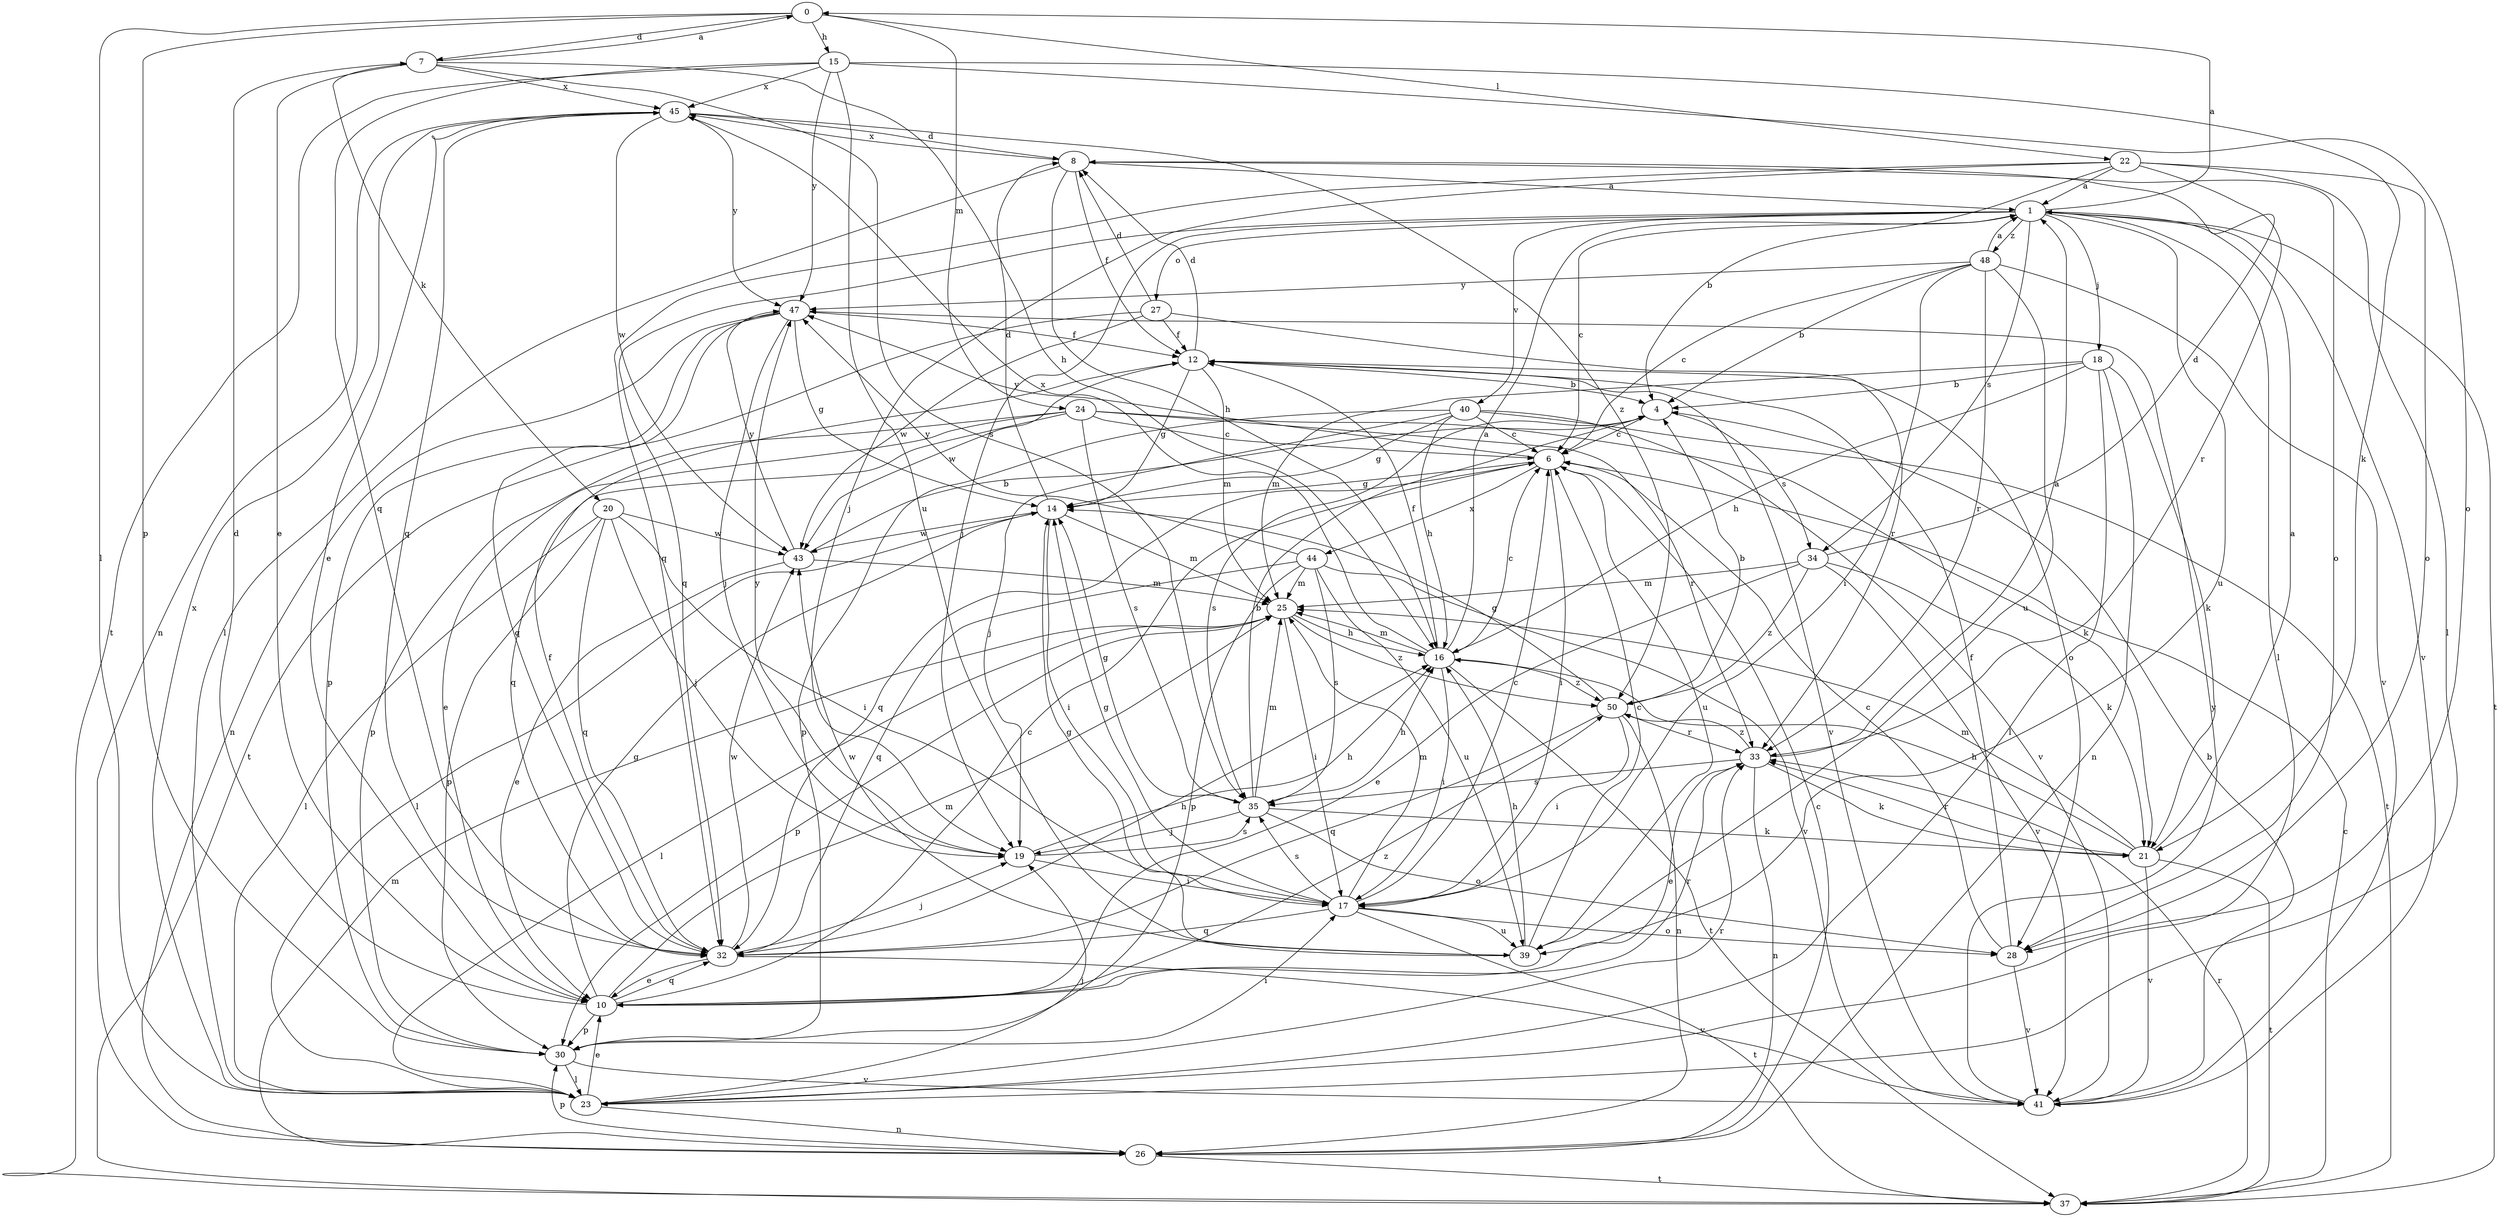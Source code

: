 strict digraph  {
0;
1;
4;
6;
7;
8;
10;
12;
14;
15;
16;
17;
18;
19;
20;
21;
22;
23;
24;
25;
26;
27;
28;
30;
32;
33;
34;
35;
37;
39;
40;
41;
43;
44;
45;
47;
48;
50;
0 -> 7  [label=d];
0 -> 15  [label=h];
0 -> 22  [label=l];
0 -> 23  [label=l];
0 -> 24  [label=m];
0 -> 30  [label=p];
1 -> 0  [label=a];
1 -> 6  [label=c];
1 -> 18  [label=j];
1 -> 19  [label=j];
1 -> 23  [label=l];
1 -> 27  [label=o];
1 -> 32  [label=q];
1 -> 34  [label=s];
1 -> 37  [label=t];
1 -> 39  [label=u];
1 -> 40  [label=v];
1 -> 41  [label=v];
1 -> 48  [label=z];
4 -> 6  [label=c];
4 -> 34  [label=s];
4 -> 35  [label=s];
6 -> 14  [label=g];
6 -> 17  [label=i];
6 -> 32  [label=q];
6 -> 39  [label=u];
6 -> 44  [label=x];
6 -> 47  [label=y];
7 -> 0  [label=a];
7 -> 10  [label=e];
7 -> 16  [label=h];
7 -> 20  [label=k];
7 -> 35  [label=s];
7 -> 45  [label=x];
8 -> 1  [label=a];
8 -> 12  [label=f];
8 -> 16  [label=h];
8 -> 23  [label=l];
8 -> 28  [label=o];
8 -> 45  [label=x];
10 -> 6  [label=c];
10 -> 7  [label=d];
10 -> 14  [label=g];
10 -> 25  [label=m];
10 -> 30  [label=p];
10 -> 32  [label=q];
10 -> 33  [label=r];
10 -> 50  [label=z];
12 -> 4  [label=b];
12 -> 8  [label=d];
12 -> 14  [label=g];
12 -> 25  [label=m];
12 -> 28  [label=o];
12 -> 41  [label=v];
12 -> 43  [label=w];
14 -> 8  [label=d];
14 -> 17  [label=i];
14 -> 23  [label=l];
14 -> 25  [label=m];
14 -> 43  [label=w];
15 -> 21  [label=k];
15 -> 28  [label=o];
15 -> 32  [label=q];
15 -> 37  [label=t];
15 -> 39  [label=u];
15 -> 45  [label=x];
15 -> 47  [label=y];
16 -> 1  [label=a];
16 -> 6  [label=c];
16 -> 12  [label=f];
16 -> 17  [label=i];
16 -> 25  [label=m];
16 -> 37  [label=t];
16 -> 45  [label=x];
16 -> 50  [label=z];
17 -> 6  [label=c];
17 -> 14  [label=g];
17 -> 25  [label=m];
17 -> 28  [label=o];
17 -> 32  [label=q];
17 -> 35  [label=s];
17 -> 37  [label=t];
17 -> 39  [label=u];
18 -> 4  [label=b];
18 -> 16  [label=h];
18 -> 21  [label=k];
18 -> 23  [label=l];
18 -> 25  [label=m];
18 -> 26  [label=n];
19 -> 16  [label=h];
19 -> 17  [label=i];
19 -> 35  [label=s];
19 -> 47  [label=y];
20 -> 17  [label=i];
20 -> 19  [label=j];
20 -> 23  [label=l];
20 -> 30  [label=p];
20 -> 32  [label=q];
20 -> 43  [label=w];
21 -> 1  [label=a];
21 -> 16  [label=h];
21 -> 25  [label=m];
21 -> 33  [label=r];
21 -> 37  [label=t];
21 -> 41  [label=v];
22 -> 1  [label=a];
22 -> 4  [label=b];
22 -> 19  [label=j];
22 -> 23  [label=l];
22 -> 28  [label=o];
22 -> 32  [label=q];
22 -> 33  [label=r];
23 -> 10  [label=e];
23 -> 19  [label=j];
23 -> 26  [label=n];
23 -> 33  [label=r];
23 -> 45  [label=x];
24 -> 6  [label=c];
24 -> 10  [label=e];
24 -> 21  [label=k];
24 -> 30  [label=p];
24 -> 32  [label=q];
24 -> 33  [label=r];
24 -> 35  [label=s];
25 -> 16  [label=h];
25 -> 17  [label=i];
25 -> 23  [label=l];
25 -> 30  [label=p];
25 -> 50  [label=z];
26 -> 6  [label=c];
26 -> 25  [label=m];
26 -> 30  [label=p];
26 -> 37  [label=t];
27 -> 8  [label=d];
27 -> 12  [label=f];
27 -> 33  [label=r];
27 -> 37  [label=t];
27 -> 43  [label=w];
28 -> 6  [label=c];
28 -> 12  [label=f];
28 -> 41  [label=v];
30 -> 17  [label=i];
30 -> 23  [label=l];
30 -> 41  [label=v];
32 -> 10  [label=e];
32 -> 12  [label=f];
32 -> 16  [label=h];
32 -> 19  [label=j];
32 -> 41  [label=v];
32 -> 43  [label=w];
33 -> 1  [label=a];
33 -> 10  [label=e];
33 -> 21  [label=k];
33 -> 26  [label=n];
33 -> 35  [label=s];
33 -> 50  [label=z];
34 -> 8  [label=d];
34 -> 10  [label=e];
34 -> 21  [label=k];
34 -> 25  [label=m];
34 -> 41  [label=v];
34 -> 50  [label=z];
35 -> 4  [label=b];
35 -> 14  [label=g];
35 -> 16  [label=h];
35 -> 19  [label=j];
35 -> 21  [label=k];
35 -> 25  [label=m];
35 -> 28  [label=o];
37 -> 6  [label=c];
37 -> 33  [label=r];
39 -> 6  [label=c];
39 -> 14  [label=g];
39 -> 16  [label=h];
39 -> 43  [label=w];
40 -> 6  [label=c];
40 -> 14  [label=g];
40 -> 16  [label=h];
40 -> 19  [label=j];
40 -> 30  [label=p];
40 -> 37  [label=t];
40 -> 41  [label=v];
41 -> 4  [label=b];
41 -> 47  [label=y];
43 -> 4  [label=b];
43 -> 10  [label=e];
43 -> 25  [label=m];
43 -> 47  [label=y];
44 -> 25  [label=m];
44 -> 30  [label=p];
44 -> 32  [label=q];
44 -> 35  [label=s];
44 -> 39  [label=u];
44 -> 41  [label=v];
44 -> 47  [label=y];
45 -> 8  [label=d];
45 -> 10  [label=e];
45 -> 26  [label=n];
45 -> 32  [label=q];
45 -> 43  [label=w];
45 -> 47  [label=y];
45 -> 50  [label=z];
47 -> 12  [label=f];
47 -> 14  [label=g];
47 -> 19  [label=j];
47 -> 26  [label=n];
47 -> 30  [label=p];
47 -> 32  [label=q];
48 -> 1  [label=a];
48 -> 4  [label=b];
48 -> 6  [label=c];
48 -> 17  [label=i];
48 -> 33  [label=r];
48 -> 39  [label=u];
48 -> 41  [label=v];
48 -> 47  [label=y];
50 -> 4  [label=b];
50 -> 14  [label=g];
50 -> 17  [label=i];
50 -> 26  [label=n];
50 -> 32  [label=q];
50 -> 33  [label=r];
}

